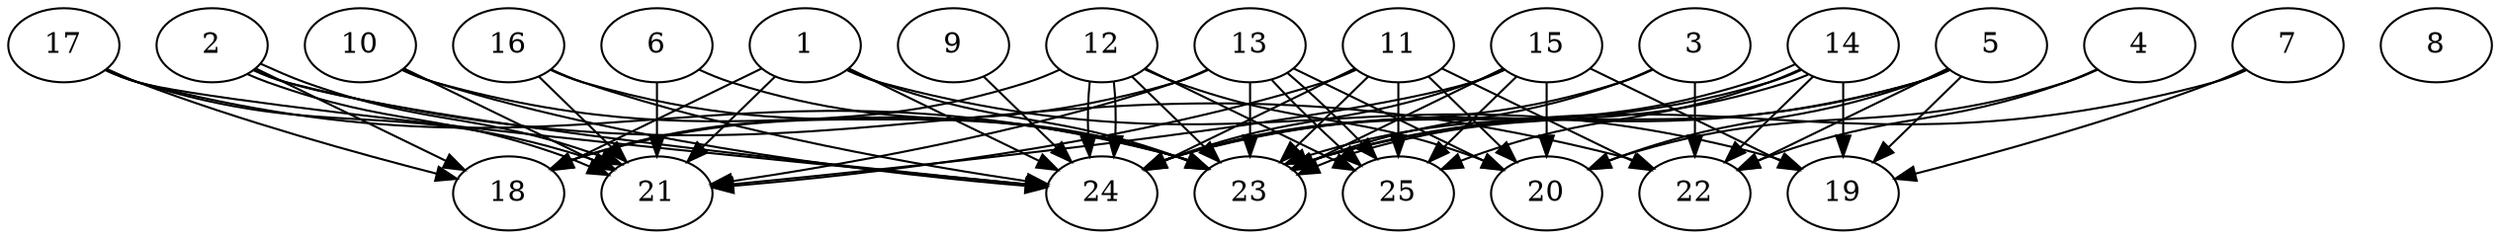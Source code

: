 // DAG automatically generated by daggen at Tue Aug  6 16:26:47 2019
// ./daggen --dot -n 25 --ccr 0.5 --fat 0.8 --regular 0.5 --density 0.9 --mindata 5242880 --maxdata 52428800 
digraph G {
  1 [size="19617792", alpha="0.14", expect_size="9808896"] 
  1 -> 18 [size ="9808896"]
  1 -> 19 [size ="9808896"]
  1 -> 21 [size ="9808896"]
  1 -> 23 [size ="9808896"]
  1 -> 24 [size ="9808896"]
  2 [size="68868096", alpha="0.08", expect_size="34434048"] 
  2 -> 18 [size ="34434048"]
  2 -> 21 [size ="34434048"]
  2 -> 21 [size ="34434048"]
  2 -> 22 [size ="34434048"]
  2 -> 24 [size ="34434048"]
  3 [size="37783552", alpha="0.11", expect_size="18891776"] 
  3 -> 22 [size ="18891776"]
  3 -> 23 [size ="18891776"]
  3 -> 24 [size ="18891776"]
  4 [size="83687424", alpha="0.03", expect_size="41843712"] 
  4 -> 20 [size ="41843712"]
  4 -> 22 [size ="41843712"]
  5 [size="102653952", alpha="0.11", expect_size="51326976"] 
  5 -> 19 [size ="51326976"]
  5 -> 20 [size ="51326976"]
  5 -> 22 [size ="51326976"]
  5 -> 23 [size ="51326976"]
  5 -> 24 [size ="51326976"]
  6 [size="103684096", alpha="0.11", expect_size="51842048"] 
  6 -> 21 [size ="51842048"]
  6 -> 23 [size ="51842048"]
  7 [size="32215040", alpha="0.10", expect_size="16107520"] 
  7 -> 19 [size ="16107520"]
  7 -> 23 [size ="16107520"]
  8 [size="78804992", alpha="0.03", expect_size="39402496"] 
  9 [size="35547136", alpha="0.06", expect_size="17773568"] 
  9 -> 24 [size ="17773568"]
  10 [size="80949248", alpha="0.03", expect_size="40474624"] 
  10 -> 21 [size ="40474624"]
  10 -> 23 [size ="40474624"]
  10 -> 24 [size ="40474624"]
  11 [size="15505408", alpha="0.00", expect_size="7752704"] 
  11 -> 20 [size ="7752704"]
  11 -> 21 [size ="7752704"]
  11 -> 22 [size ="7752704"]
  11 -> 23 [size ="7752704"]
  11 -> 24 [size ="7752704"]
  11 -> 25 [size ="7752704"]
  12 [size="83136512", alpha="0.05", expect_size="41568256"] 
  12 -> 18 [size ="41568256"]
  12 -> 20 [size ="41568256"]
  12 -> 23 [size ="41568256"]
  12 -> 24 [size ="41568256"]
  12 -> 24 [size ="41568256"]
  12 -> 25 [size ="41568256"]
  13 [size="25145344", alpha="0.08", expect_size="12572672"] 
  13 -> 18 [size ="12572672"]
  13 -> 20 [size ="12572672"]
  13 -> 21 [size ="12572672"]
  13 -> 23 [size ="12572672"]
  13 -> 25 [size ="12572672"]
  13 -> 25 [size ="12572672"]
  14 [size="78868480", alpha="0.01", expect_size="39434240"] 
  14 -> 19 [size ="39434240"]
  14 -> 22 [size ="39434240"]
  14 -> 23 [size ="39434240"]
  14 -> 23 [size ="39434240"]
  14 -> 24 [size ="39434240"]
  14 -> 25 [size ="39434240"]
  15 [size="91971584", alpha="0.15", expect_size="45985792"] 
  15 -> 19 [size ="45985792"]
  15 -> 20 [size ="45985792"]
  15 -> 21 [size ="45985792"]
  15 -> 23 [size ="45985792"]
  15 -> 24 [size ="45985792"]
  15 -> 25 [size ="45985792"]
  16 [size="47769600", alpha="0.09", expect_size="23884800"] 
  16 -> 21 [size ="23884800"]
  16 -> 23 [size ="23884800"]
  16 -> 24 [size ="23884800"]
  17 [size="101822464", alpha="0.03", expect_size="50911232"] 
  17 -> 18 [size ="50911232"]
  17 -> 21 [size ="50911232"]
  17 -> 23 [size ="50911232"]
  17 -> 24 [size ="50911232"]
  18 [size="55267328", alpha="0.11", expect_size="27633664"] 
  19 [size="68167680", alpha="0.17", expect_size="34083840"] 
  20 [size="95780864", alpha="0.10", expect_size="47890432"] 
  21 [size="14628864", alpha="0.04", expect_size="7314432"] 
  22 [size="14897152", alpha="0.12", expect_size="7448576"] 
  23 [size="38762496", alpha="0.05", expect_size="19381248"] 
  24 [size="75366400", alpha="0.13", expect_size="37683200"] 
  25 [size="82055168", alpha="0.01", expect_size="41027584"] 
}

